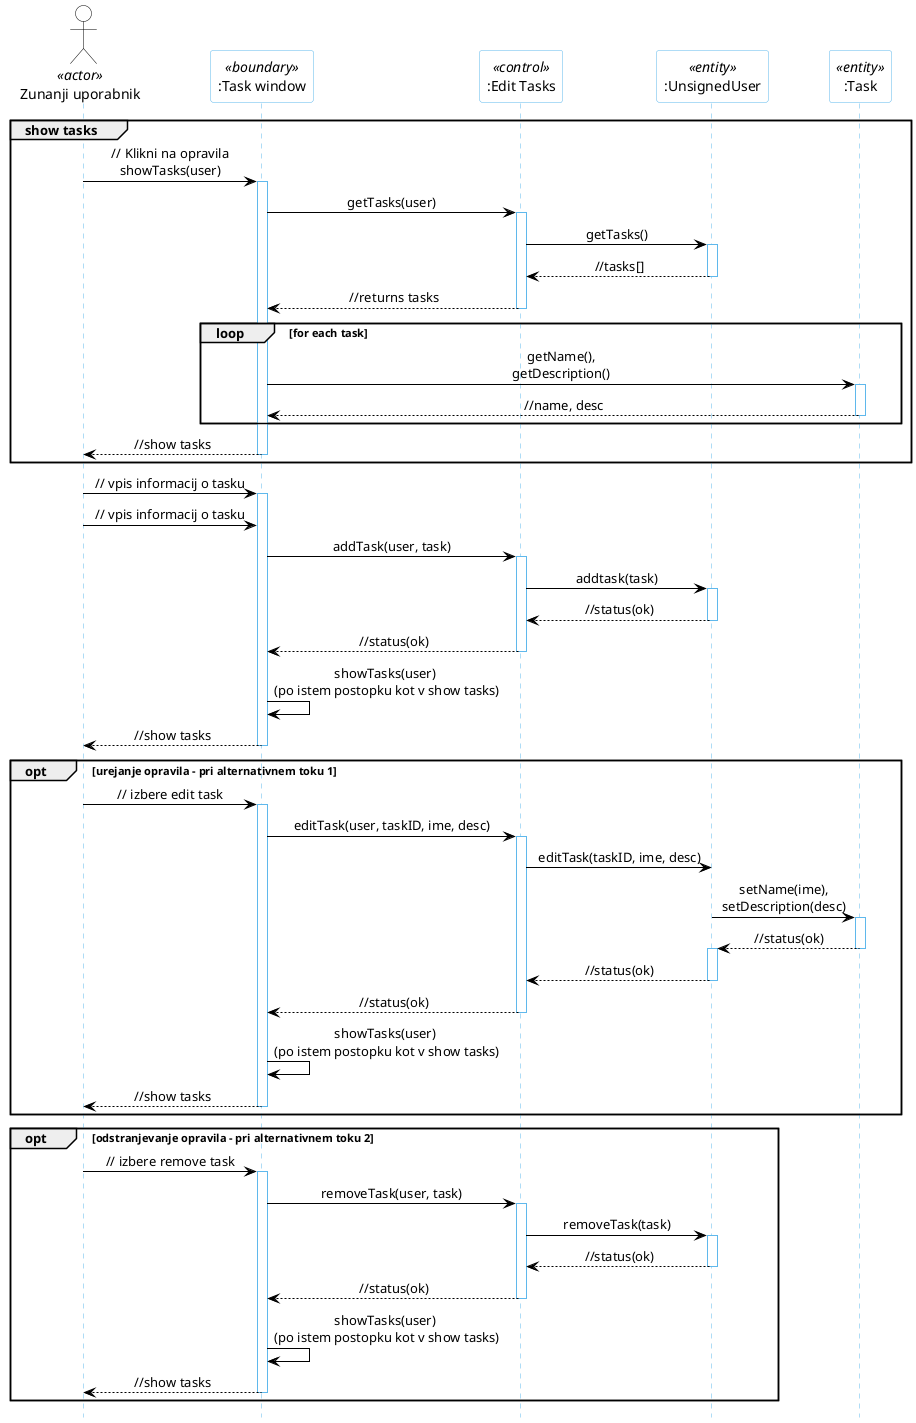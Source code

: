 @startuml urejanjeSeznamaOpravil
hide footbox

skinparam backgroundcolor transparent
skinparam defaultTextAlignment center
skinparam actorBorderColor black
skinparam actorBackgroundColor white
skinparam arrowColor black  
skinparam sequenceLifeLineBorderColor #5FB8EC
skinparam sequenceParticipantBorderColor #5FB8EC
skinparam sequenceParticipantBackgroundColor white

actor "Zunanji uporabnik" as zup<<actor>>
participant ":Task window" as Vmesnik <<boundary>>
participant ":Edit Tasks" as editTasks <<control>>
participant ":UnsignedUser" as UnsignedUser <<entity>>
participant ":Task" as task <<entity>>

group show tasks
zup -> Vmesnik: // Klikni na opravila\nshowTasks(user)

activate Vmesnik

Vmesnik -> editTasks: getTasks(user)
activate editTasks

editTasks -> UnsignedUser: getTasks()
activate UnsignedUser
editTasks <-- UnsignedUser: //tasks[]
deactivate UnsignedUser

Vmesnik <-- editTasks: //returns tasks
deactivate editTasks

loop for each task
Vmesnik -> task: getName(),\ngetDescription()
activate task
Vmesnik <-- task: //name, desc
deactivate task
end


zup <-- Vmesnik: //show tasks
deactivate Vmesnik
end
zup -> Vmesnik: // vpis informacij o tasku
activate Vmesnik

zup -> Vmesnik: // vpis informacij o tasku
Vmesnik -> editTasks: addTask(user, task)
activate editTasks
editTasks -> UnsignedUser: addtask(task)
activate UnsignedUser
editTasks <-- UnsignedUser: //status(ok)
deactivate UnsignedUser
Vmesnik <-- editTasks: //status(ok)
deactivate editTasks
Vmesnik -> Vmesnik: showTasks(user) \n(po istem postopku kot v show tasks)
zup <-- Vmesnik: //show tasks 
deactivate Vmesnik

opt urejanje opravila - pri alternativnem toku 1
zup -> Vmesnik: // izbere edit task
''todo
activate Vmesnik

Vmesnik -> editTasks: editTask(user, taskID, ime, desc)
activate editTasks
editTasks -> UnsignedUser: editTask(taskID, ime, desc)
UnsignedUser -> task: setName(ime),\nsetDescription(desc)
activate task
UnsignedUser <-- task: //status(ok)
deactivate task
activate UnsignedUser
editTasks <-- UnsignedUser: //status(ok)
deactivate UnsignedUser
Vmesnik <-- editTasks: //status(ok)
deactivate editTasks
Vmesnik -> Vmesnik: showTasks(user) \n(po istem postopku kot v show tasks)
zup <-- Vmesnik: //show tasks
deactivate Vmesnik
end


opt odstranjevanje opravila - pri alternativnem toku 2
zup -> Vmesnik: // izbere remove task
activate Vmesnik

Vmesnik -> editTasks: removeTask(user, task)
activate editTasks
editTasks -> UnsignedUser: removeTask(task)
activate UnsignedUser
editTasks <-- UnsignedUser: //status(ok)
deactivate UnsignedUser
Vmesnik <-- editTasks: //status(ok)
deactivate editTasks
Vmesnik -> Vmesnik: showTasks(user) \n(po istem postopku kot v show tasks)
zup <-- Vmesnik: //show tasks
deactivate Vmesnik
end


'pred editTask more bit še logika prikaza možnosti editanja, vnašanja in preverjanje vnosa